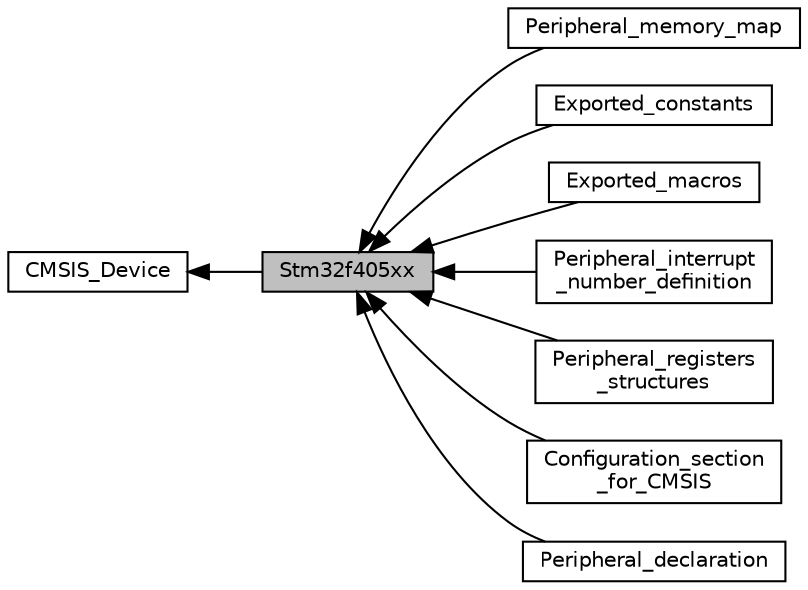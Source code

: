 digraph "Stm32f405xx"
{
  edge [fontname="Helvetica",fontsize="10",labelfontname="Helvetica",labelfontsize="10"];
  node [fontname="Helvetica",fontsize="10",shape=box];
  rankdir=LR;
  Node6 [label="Peripheral_memory_map",height=0.2,width=0.4,color="black", fillcolor="white", style="filled",URL="$group___peripheral__memory__map.html",tooltip=" "];
  Node8 [label="Exported_constants",height=0.2,width=0.4,color="black", fillcolor="white", style="filled",URL="$group___exported__constants.html",tooltip=" "];
  Node9 [label="Exported_macros",height=0.2,width=0.4,color="black", fillcolor="white", style="filled",URL="$group___exported__macros.html",tooltip=" "];
  Node2 [label="CMSIS_Device",height=0.2,width=0.4,color="black", fillcolor="white", style="filled",URL="$group___c_m_s_i_s___device.html",tooltip=" "];
  Node4 [label="Peripheral_interrupt\l_number_definition",height=0.2,width=0.4,color="black", fillcolor="white", style="filled",URL="$group___peripheral__interrupt__number__definition.html",tooltip=" "];
  Node1 [label="Stm32f405xx",height=0.2,width=0.4,color="black", fillcolor="grey75", style="filled", fontcolor="black",tooltip=" "];
  Node5 [label="Peripheral_registers\l_structures",height=0.2,width=0.4,color="black", fillcolor="white", style="filled",URL="$group___peripheral__registers__structures.html",tooltip=" "];
  Node3 [label="Configuration_section\l_for_CMSIS",height=0.2,width=0.4,color="black", fillcolor="white", style="filled",URL="$group___configuration__section__for___c_m_s_i_s.html",tooltip=" "];
  Node7 [label="Peripheral_declaration",height=0.2,width=0.4,color="black", fillcolor="white", style="filled",URL="$group___peripheral__declaration.html",tooltip=" "];
  Node2->Node1 [shape=plaintext, dir="back", style="solid"];
  Node1->Node3 [shape=plaintext, dir="back", style="solid"];
  Node1->Node4 [shape=plaintext, dir="back", style="solid"];
  Node1->Node5 [shape=plaintext, dir="back", style="solid"];
  Node1->Node6 [shape=plaintext, dir="back", style="solid"];
  Node1->Node7 [shape=plaintext, dir="back", style="solid"];
  Node1->Node8 [shape=plaintext, dir="back", style="solid"];
  Node1->Node9 [shape=plaintext, dir="back", style="solid"];
}
